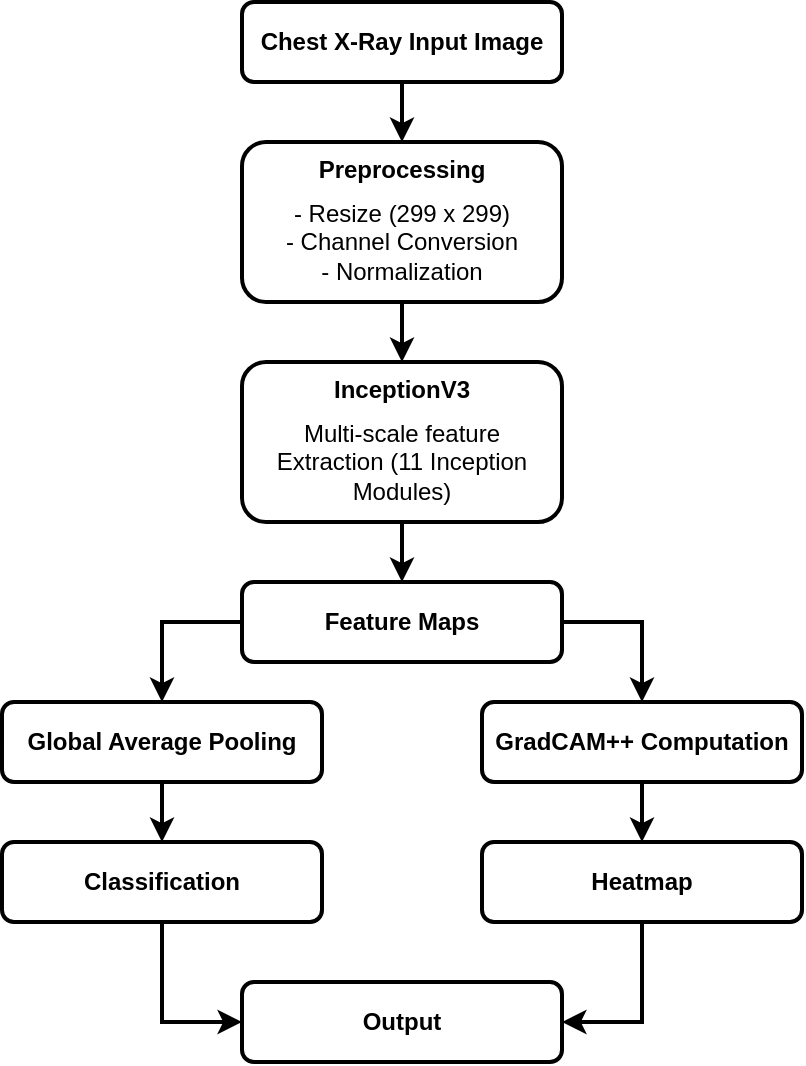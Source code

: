 <mxfile version="26.1.1">
  <diagram name="Page-1" id="GwyPaFRpLCBM7G3RHXr4">
    <mxGraphModel dx="1179" dy="625" grid="1" gridSize="10" guides="1" tooltips="1" connect="1" arrows="1" fold="1" page="1" pageScale="1" pageWidth="1169" pageHeight="827" math="0" shadow="0">
      <root>
        <mxCell id="0" />
        <mxCell id="1" parent="0" />
        <mxCell id="cEqm19bf2hDtiAdt5zWf-14" style="edgeStyle=orthogonalEdgeStyle;rounded=0;orthogonalLoop=1;jettySize=auto;html=1;exitX=0.5;exitY=1;exitDx=0;exitDy=0;entryX=0.5;entryY=0;entryDx=0;entryDy=0;strokeWidth=2;" edge="1" parent="1" source="cEqm19bf2hDtiAdt5zWf-1" target="cEqm19bf2hDtiAdt5zWf-2">
          <mxGeometry relative="1" as="geometry" />
        </mxCell>
        <mxCell id="cEqm19bf2hDtiAdt5zWf-1" value="Chest X-Ray Input Image" style="rounded=1;whiteSpace=wrap;html=1;fontStyle=1;fontSize=12;strokeWidth=2;" vertex="1" parent="1">
          <mxGeometry x="400" y="80" width="160" height="40" as="geometry" />
        </mxCell>
        <mxCell id="cEqm19bf2hDtiAdt5zWf-2" value="Preprocessing" style="rounded=1;whiteSpace=wrap;html=1;verticalAlign=top;fontStyle=1;fontSize=12;strokeWidth=2;" vertex="1" parent="1">
          <mxGeometry x="400" y="150" width="160" height="80" as="geometry" />
        </mxCell>
        <mxCell id="cEqm19bf2hDtiAdt5zWf-15" style="edgeStyle=orthogonalEdgeStyle;rounded=0;orthogonalLoop=1;jettySize=auto;html=1;exitX=0.5;exitY=1;exitDx=0;exitDy=0;entryX=0.5;entryY=0;entryDx=0;entryDy=0;strokeWidth=2;" edge="1" parent="1" source="cEqm19bf2hDtiAdt5zWf-5" target="cEqm19bf2hDtiAdt5zWf-6">
          <mxGeometry relative="1" as="geometry" />
        </mxCell>
        <mxCell id="cEqm19bf2hDtiAdt5zWf-5" value="- Resize (299 x 299)&lt;div&gt;- Channel Conversion&lt;/div&gt;&lt;div&gt;- Normalization&lt;/div&gt;" style="text;html=1;whiteSpace=wrap;overflow=hidden;rounded=0;verticalAlign=middle;align=center;fontStyle=0;fontSize=12;strokeWidth=2;" vertex="1" parent="1">
          <mxGeometry x="415" y="170" width="130" height="60" as="geometry" />
        </mxCell>
        <mxCell id="cEqm19bf2hDtiAdt5zWf-6" value="InceptionV3" style="rounded=1;whiteSpace=wrap;html=1;verticalAlign=top;fontStyle=1;fontSize=12;strokeWidth=2;" vertex="1" parent="1">
          <mxGeometry x="400" y="260" width="160" height="80" as="geometry" />
        </mxCell>
        <mxCell id="cEqm19bf2hDtiAdt5zWf-16" style="edgeStyle=orthogonalEdgeStyle;rounded=0;orthogonalLoop=1;jettySize=auto;html=1;exitX=0.5;exitY=1;exitDx=0;exitDy=0;entryX=0.5;entryY=0;entryDx=0;entryDy=0;strokeWidth=2;" edge="1" parent="1" source="cEqm19bf2hDtiAdt5zWf-7" target="cEqm19bf2hDtiAdt5zWf-8">
          <mxGeometry relative="1" as="geometry" />
        </mxCell>
        <mxCell id="cEqm19bf2hDtiAdt5zWf-7" value="Multi-scale feature Extraction (11 Inception Modules)" style="text;html=1;whiteSpace=wrap;overflow=hidden;rounded=0;verticalAlign=middle;align=center;fontStyle=0;fontSize=12;strokeWidth=2;" vertex="1" parent="1">
          <mxGeometry x="415" y="280" width="130" height="60" as="geometry" />
        </mxCell>
        <mxCell id="cEqm19bf2hDtiAdt5zWf-19" style="edgeStyle=orthogonalEdgeStyle;rounded=0;orthogonalLoop=1;jettySize=auto;html=1;exitX=0;exitY=0.5;exitDx=0;exitDy=0;entryX=0.5;entryY=0;entryDx=0;entryDy=0;strokeWidth=2;" edge="1" parent="1" source="cEqm19bf2hDtiAdt5zWf-8" target="cEqm19bf2hDtiAdt5zWf-9">
          <mxGeometry relative="1" as="geometry" />
        </mxCell>
        <mxCell id="cEqm19bf2hDtiAdt5zWf-20" style="edgeStyle=orthogonalEdgeStyle;rounded=0;orthogonalLoop=1;jettySize=auto;html=1;exitX=1;exitY=0.5;exitDx=0;exitDy=0;entryX=0.5;entryY=0;entryDx=0;entryDy=0;strokeWidth=2;" edge="1" parent="1" source="cEqm19bf2hDtiAdt5zWf-8" target="cEqm19bf2hDtiAdt5zWf-10">
          <mxGeometry relative="1" as="geometry" />
        </mxCell>
        <mxCell id="cEqm19bf2hDtiAdt5zWf-8" value="Feature Maps" style="rounded=1;whiteSpace=wrap;html=1;fontStyle=1;fontSize=12;strokeWidth=2;" vertex="1" parent="1">
          <mxGeometry x="400" y="370" width="160" height="40" as="geometry" />
        </mxCell>
        <mxCell id="cEqm19bf2hDtiAdt5zWf-21" style="edgeStyle=orthogonalEdgeStyle;rounded=0;orthogonalLoop=1;jettySize=auto;html=1;exitX=0.5;exitY=1;exitDx=0;exitDy=0;entryX=0.5;entryY=0;entryDx=0;entryDy=0;strokeWidth=2;" edge="1" parent="1" source="cEqm19bf2hDtiAdt5zWf-9" target="cEqm19bf2hDtiAdt5zWf-11">
          <mxGeometry relative="1" as="geometry" />
        </mxCell>
        <mxCell id="cEqm19bf2hDtiAdt5zWf-9" value="Global Average Pooling" style="rounded=1;whiteSpace=wrap;html=1;fontStyle=1;fontSize=12;strokeWidth=2;" vertex="1" parent="1">
          <mxGeometry x="280" y="430" width="160" height="40" as="geometry" />
        </mxCell>
        <mxCell id="cEqm19bf2hDtiAdt5zWf-22" style="edgeStyle=orthogonalEdgeStyle;rounded=0;orthogonalLoop=1;jettySize=auto;html=1;exitX=0.5;exitY=1;exitDx=0;exitDy=0;entryX=0.5;entryY=0;entryDx=0;entryDy=0;strokeWidth=2;" edge="1" parent="1" source="cEqm19bf2hDtiAdt5zWf-10" target="cEqm19bf2hDtiAdt5zWf-12">
          <mxGeometry relative="1" as="geometry" />
        </mxCell>
        <mxCell id="cEqm19bf2hDtiAdt5zWf-10" value="GradCAM++ Computation" style="rounded=1;whiteSpace=wrap;html=1;fontStyle=1;fontSize=12;strokeWidth=2;" vertex="1" parent="1">
          <mxGeometry x="520" y="430" width="160" height="40" as="geometry" />
        </mxCell>
        <mxCell id="cEqm19bf2hDtiAdt5zWf-24" style="edgeStyle=orthogonalEdgeStyle;rounded=0;orthogonalLoop=1;jettySize=auto;html=1;exitX=0.5;exitY=1;exitDx=0;exitDy=0;entryX=0;entryY=0.5;entryDx=0;entryDy=0;strokeWidth=2;" edge="1" parent="1" source="cEqm19bf2hDtiAdt5zWf-11" target="cEqm19bf2hDtiAdt5zWf-13">
          <mxGeometry relative="1" as="geometry" />
        </mxCell>
        <mxCell id="cEqm19bf2hDtiAdt5zWf-11" value="Classification" style="rounded=1;whiteSpace=wrap;html=1;fontStyle=1;fontSize=12;strokeWidth=2;" vertex="1" parent="1">
          <mxGeometry x="280" y="500" width="160" height="40" as="geometry" />
        </mxCell>
        <mxCell id="cEqm19bf2hDtiAdt5zWf-23" style="edgeStyle=orthogonalEdgeStyle;rounded=0;orthogonalLoop=1;jettySize=auto;html=1;exitX=0.5;exitY=1;exitDx=0;exitDy=0;entryX=1;entryY=0.5;entryDx=0;entryDy=0;strokeWidth=2;" edge="1" parent="1" source="cEqm19bf2hDtiAdt5zWf-12" target="cEqm19bf2hDtiAdt5zWf-13">
          <mxGeometry relative="1" as="geometry" />
        </mxCell>
        <mxCell id="cEqm19bf2hDtiAdt5zWf-12" value="Heatmap" style="rounded=1;whiteSpace=wrap;html=1;fontStyle=1;fontSize=12;strokeWidth=2;" vertex="1" parent="1">
          <mxGeometry x="520" y="500" width="160" height="40" as="geometry" />
        </mxCell>
        <mxCell id="cEqm19bf2hDtiAdt5zWf-13" value="Output" style="rounded=1;whiteSpace=wrap;html=1;fontStyle=1;fontSize=12;strokeWidth=2;" vertex="1" parent="1">
          <mxGeometry x="400" y="570" width="160" height="40" as="geometry" />
        </mxCell>
      </root>
    </mxGraphModel>
  </diagram>
</mxfile>
